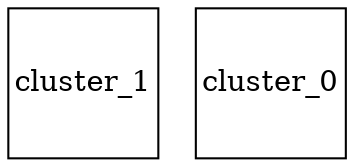 digraph G {
    cluster_1 [ shape=rectangle,width=1,height=1,fixedsize=true,type="node" ];
    cluster_0 [ shape=rectangle,width=1,height=1,fixedsize=true,type="node" ];
}

